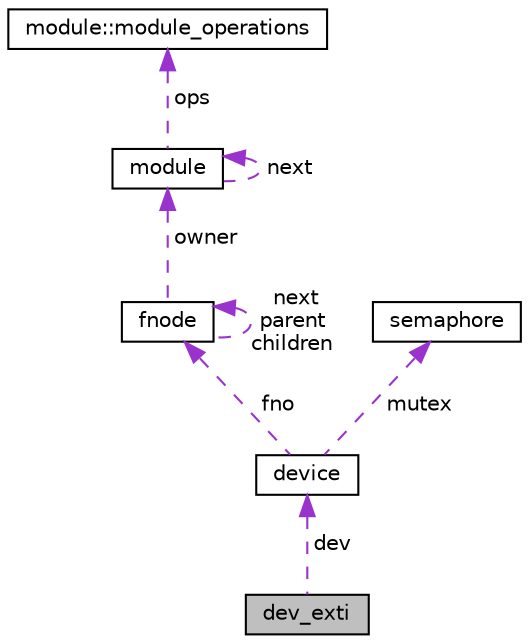 digraph "dev_exti"
{
  edge [fontname="Helvetica",fontsize="10",labelfontname="Helvetica",labelfontsize="10"];
  node [fontname="Helvetica",fontsize="10",shape=record];
  Node1 [label="dev_exti",height=0.2,width=0.4,color="black", fillcolor="grey75", style="filled", fontcolor="black"];
  Node2 -> Node1 [dir="back",color="darkorchid3",fontsize="10",style="dashed",label=" dev" ,fontname="Helvetica"];
  Node2 [label="device",height=0.2,width=0.4,color="black", fillcolor="white", style="filled",URL="$structdevice.html"];
  Node3 -> Node2 [dir="back",color="darkorchid3",fontsize="10",style="dashed",label=" fno" ,fontname="Helvetica"];
  Node3 [label="fnode",height=0.2,width=0.4,color="black", fillcolor="white", style="filled",URL="$structfnode.html"];
  Node3 -> Node3 [dir="back",color="darkorchid3",fontsize="10",style="dashed",label=" next\nparent\nchildren" ,fontname="Helvetica"];
  Node4 -> Node3 [dir="back",color="darkorchid3",fontsize="10",style="dashed",label=" owner" ,fontname="Helvetica"];
  Node4 [label="module",height=0.2,width=0.4,color="black", fillcolor="white", style="filled",URL="$structmodule.html"];
  Node5 -> Node4 [dir="back",color="darkorchid3",fontsize="10",style="dashed",label=" ops" ,fontname="Helvetica"];
  Node5 [label="module::module_operations",height=0.2,width=0.4,color="black", fillcolor="white", style="filled",URL="$structmodule_1_1module__operations.html"];
  Node4 -> Node4 [dir="back",color="darkorchid3",fontsize="10",style="dashed",label=" next" ,fontname="Helvetica"];
  Node6 -> Node2 [dir="back",color="darkorchid3",fontsize="10",style="dashed",label=" mutex" ,fontname="Helvetica"];
  Node6 [label="semaphore",height=0.2,width=0.4,color="black", fillcolor="white", style="filled",URL="$structsemaphore.html"];
}
